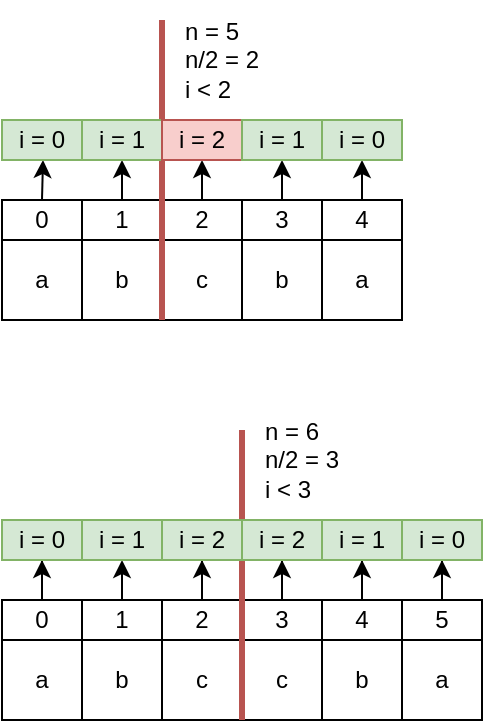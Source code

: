 <mxfile version="21.7.5" type="github">
  <diagram name="第 1 页" id="dkUAmcEz4Ft4TNXjTfV3">
    <mxGraphModel dx="809" dy="509" grid="1" gridSize="10" guides="1" tooltips="1" connect="1" arrows="1" fold="1" page="1" pageScale="1" pageWidth="827" pageHeight="1169" math="0" shadow="0">
      <root>
        <mxCell id="0" />
        <mxCell id="1" parent="0" />
        <mxCell id="A5HtiUHyVA4H0x5wCQ9Z-1" value="a" style="rounded=0;whiteSpace=wrap;html=1;" vertex="1" parent="1">
          <mxGeometry x="200" y="440" width="40" height="40" as="geometry" />
        </mxCell>
        <mxCell id="A5HtiUHyVA4H0x5wCQ9Z-2" value="b" style="rounded=0;whiteSpace=wrap;html=1;" vertex="1" parent="1">
          <mxGeometry x="240" y="440" width="40" height="40" as="geometry" />
        </mxCell>
        <mxCell id="A5HtiUHyVA4H0x5wCQ9Z-3" value="c" style="rounded=0;whiteSpace=wrap;html=1;" vertex="1" parent="1">
          <mxGeometry x="280" y="440" width="40" height="40" as="geometry" />
        </mxCell>
        <mxCell id="A5HtiUHyVA4H0x5wCQ9Z-4" value="c" style="rounded=0;whiteSpace=wrap;html=1;" vertex="1" parent="1">
          <mxGeometry x="320" y="440" width="40" height="40" as="geometry" />
        </mxCell>
        <mxCell id="A5HtiUHyVA4H0x5wCQ9Z-5" value="b" style="rounded=0;whiteSpace=wrap;html=1;" vertex="1" parent="1">
          <mxGeometry x="360" y="440" width="40" height="40" as="geometry" />
        </mxCell>
        <mxCell id="A5HtiUHyVA4H0x5wCQ9Z-6" value="a" style="rounded=0;whiteSpace=wrap;html=1;" vertex="1" parent="1">
          <mxGeometry x="400" y="440" width="40" height="40" as="geometry" />
        </mxCell>
        <mxCell id="A5HtiUHyVA4H0x5wCQ9Z-35" value="" style="edgeStyle=orthogonalEdgeStyle;rounded=0;orthogonalLoop=1;jettySize=auto;html=1;" edge="1" parent="1" source="A5HtiUHyVA4H0x5wCQ9Z-7" target="A5HtiUHyVA4H0x5wCQ9Z-34">
          <mxGeometry relative="1" as="geometry" />
        </mxCell>
        <mxCell id="A5HtiUHyVA4H0x5wCQ9Z-7" value="0" style="rounded=0;whiteSpace=wrap;html=1;" vertex="1" parent="1">
          <mxGeometry x="200" y="420" width="40" height="20" as="geometry" />
        </mxCell>
        <mxCell id="A5HtiUHyVA4H0x5wCQ9Z-38" style="edgeStyle=orthogonalEdgeStyle;rounded=0;orthogonalLoop=1;jettySize=auto;html=1;exitX=0.5;exitY=0;exitDx=0;exitDy=0;entryX=0.5;entryY=1;entryDx=0;entryDy=0;" edge="1" parent="1" source="A5HtiUHyVA4H0x5wCQ9Z-8" target="A5HtiUHyVA4H0x5wCQ9Z-36">
          <mxGeometry relative="1" as="geometry" />
        </mxCell>
        <mxCell id="A5HtiUHyVA4H0x5wCQ9Z-8" value="1" style="rounded=0;whiteSpace=wrap;html=1;" vertex="1" parent="1">
          <mxGeometry x="240" y="420" width="40" height="20" as="geometry" />
        </mxCell>
        <mxCell id="A5HtiUHyVA4H0x5wCQ9Z-40" style="edgeStyle=orthogonalEdgeStyle;rounded=0;orthogonalLoop=1;jettySize=auto;html=1;entryX=0.5;entryY=1;entryDx=0;entryDy=0;" edge="1" parent="1" source="A5HtiUHyVA4H0x5wCQ9Z-9" target="A5HtiUHyVA4H0x5wCQ9Z-37">
          <mxGeometry relative="1" as="geometry" />
        </mxCell>
        <mxCell id="A5HtiUHyVA4H0x5wCQ9Z-9" value="2" style="rounded=0;whiteSpace=wrap;html=1;" vertex="1" parent="1">
          <mxGeometry x="280" y="420" width="40" height="20" as="geometry" />
        </mxCell>
        <mxCell id="A5HtiUHyVA4H0x5wCQ9Z-46" style="edgeStyle=orthogonalEdgeStyle;rounded=0;orthogonalLoop=1;jettySize=auto;html=1;entryX=0.5;entryY=1;entryDx=0;entryDy=0;" edge="1" parent="1" source="A5HtiUHyVA4H0x5wCQ9Z-10" target="A5HtiUHyVA4H0x5wCQ9Z-41">
          <mxGeometry relative="1" as="geometry" />
        </mxCell>
        <mxCell id="A5HtiUHyVA4H0x5wCQ9Z-10" value="3" style="rounded=0;whiteSpace=wrap;html=1;" vertex="1" parent="1">
          <mxGeometry x="320" y="420" width="40" height="20" as="geometry" />
        </mxCell>
        <mxCell id="A5HtiUHyVA4H0x5wCQ9Z-47" style="edgeStyle=orthogonalEdgeStyle;rounded=0;orthogonalLoop=1;jettySize=auto;html=1;entryX=0.5;entryY=1;entryDx=0;entryDy=0;" edge="1" parent="1" source="A5HtiUHyVA4H0x5wCQ9Z-11" target="A5HtiUHyVA4H0x5wCQ9Z-42">
          <mxGeometry relative="1" as="geometry" />
        </mxCell>
        <mxCell id="A5HtiUHyVA4H0x5wCQ9Z-11" value="4" style="rounded=0;whiteSpace=wrap;html=1;" vertex="1" parent="1">
          <mxGeometry x="360" y="420" width="40" height="20" as="geometry" />
        </mxCell>
        <mxCell id="A5HtiUHyVA4H0x5wCQ9Z-48" style="edgeStyle=orthogonalEdgeStyle;rounded=0;orthogonalLoop=1;jettySize=auto;html=1;entryX=0.5;entryY=1;entryDx=0;entryDy=0;" edge="1" parent="1" source="A5HtiUHyVA4H0x5wCQ9Z-12" target="A5HtiUHyVA4H0x5wCQ9Z-43">
          <mxGeometry relative="1" as="geometry" />
        </mxCell>
        <mxCell id="A5HtiUHyVA4H0x5wCQ9Z-12" value="5" style="rounded=0;whiteSpace=wrap;html=1;" vertex="1" parent="1">
          <mxGeometry x="400" y="420" width="40" height="20" as="geometry" />
        </mxCell>
        <mxCell id="A5HtiUHyVA4H0x5wCQ9Z-13" value="a" style="rounded=0;whiteSpace=wrap;html=1;" vertex="1" parent="1">
          <mxGeometry x="200" y="240" width="40" height="40" as="geometry" />
        </mxCell>
        <mxCell id="A5HtiUHyVA4H0x5wCQ9Z-14" value="b" style="rounded=0;whiteSpace=wrap;html=1;" vertex="1" parent="1">
          <mxGeometry x="240" y="240" width="40" height="40" as="geometry" />
        </mxCell>
        <mxCell id="A5HtiUHyVA4H0x5wCQ9Z-15" value="c" style="rounded=0;whiteSpace=wrap;html=1;" vertex="1" parent="1">
          <mxGeometry x="280" y="240" width="40" height="40" as="geometry" />
        </mxCell>
        <mxCell id="A5HtiUHyVA4H0x5wCQ9Z-16" value="b" style="rounded=0;whiteSpace=wrap;html=1;" vertex="1" parent="1">
          <mxGeometry x="320" y="240" width="40" height="40" as="geometry" />
        </mxCell>
        <mxCell id="A5HtiUHyVA4H0x5wCQ9Z-17" value="a" style="rounded=0;whiteSpace=wrap;html=1;" vertex="1" parent="1">
          <mxGeometry x="360" y="240" width="40" height="40" as="geometry" />
        </mxCell>
        <mxCell id="A5HtiUHyVA4H0x5wCQ9Z-19" value="0" style="rounded=0;whiteSpace=wrap;html=1;" vertex="1" parent="1">
          <mxGeometry x="200" y="220" width="40" height="20" as="geometry" />
        </mxCell>
        <mxCell id="A5HtiUHyVA4H0x5wCQ9Z-20" value="1" style="rounded=0;whiteSpace=wrap;html=1;" vertex="1" parent="1">
          <mxGeometry x="240" y="220" width="40" height="20" as="geometry" />
        </mxCell>
        <mxCell id="A5HtiUHyVA4H0x5wCQ9Z-21" value="2" style="rounded=0;whiteSpace=wrap;html=1;" vertex="1" parent="1">
          <mxGeometry x="280" y="220" width="40" height="20" as="geometry" />
        </mxCell>
        <mxCell id="A5HtiUHyVA4H0x5wCQ9Z-22" value="3" style="rounded=0;whiteSpace=wrap;html=1;" vertex="1" parent="1">
          <mxGeometry x="320" y="220" width="40" height="20" as="geometry" />
        </mxCell>
        <mxCell id="A5HtiUHyVA4H0x5wCQ9Z-23" value="4" style="rounded=0;whiteSpace=wrap;html=1;" vertex="1" parent="1">
          <mxGeometry x="360" y="220" width="40" height="20" as="geometry" />
        </mxCell>
        <mxCell id="A5HtiUHyVA4H0x5wCQ9Z-25" value="&lt;div style=&quot;text-align: left;&quot;&gt;&lt;span style=&quot;background-color: initial;&quot;&gt;n = 5&lt;/span&gt;&lt;/div&gt;&lt;div style=&quot;text-align: left;&quot;&gt;&lt;span style=&quot;background-color: initial;&quot;&gt;n/2 = 2&lt;/span&gt;&lt;/div&gt;&lt;div style=&quot;text-align: left;&quot;&gt;&lt;span style=&quot;background-color: initial;&quot;&gt;i &amp;lt; 2&lt;/span&gt;&lt;/div&gt;" style="text;html=1;strokeColor=none;fillColor=none;align=center;verticalAlign=middle;whiteSpace=wrap;rounded=0;" vertex="1" parent="1">
          <mxGeometry x="280" y="120" width="60" height="60" as="geometry" />
        </mxCell>
        <mxCell id="A5HtiUHyVA4H0x5wCQ9Z-26" value="" style="endArrow=none;html=1;rounded=0;strokeWidth=3;fillColor=#f8cecc;strokeColor=#b85450;entryX=0;entryY=1;entryDx=0;entryDy=0;exitX=0;exitY=0.167;exitDx=0;exitDy=0;exitPerimeter=0;" edge="1" parent="1" source="A5HtiUHyVA4H0x5wCQ9Z-25" target="A5HtiUHyVA4H0x5wCQ9Z-15">
          <mxGeometry width="50" height="50" relative="1" as="geometry">
            <mxPoint x="280" y="125" as="sourcePoint" />
            <mxPoint x="280" y="270" as="targetPoint" />
          </mxGeometry>
        </mxCell>
        <mxCell id="A5HtiUHyVA4H0x5wCQ9Z-28" value="&lt;div style=&quot;text-align: left;&quot;&gt;&lt;span style=&quot;background-color: initial;&quot;&gt;n = 6&lt;/span&gt;&lt;/div&gt;&lt;div style=&quot;text-align: left;&quot;&gt;&lt;span style=&quot;background-color: initial;&quot;&gt;n/2 = 3&lt;/span&gt;&lt;/div&gt;&lt;div style=&quot;text-align: left;&quot;&gt;&lt;span style=&quot;background-color: initial;&quot;&gt;i &amp;lt; 3&lt;/span&gt;&lt;/div&gt;" style="text;html=1;strokeColor=none;fillColor=none;align=center;verticalAlign=middle;whiteSpace=wrap;rounded=0;" vertex="1" parent="1">
          <mxGeometry x="320" y="320" width="60" height="60" as="geometry" />
        </mxCell>
        <mxCell id="A5HtiUHyVA4H0x5wCQ9Z-29" value="" style="endArrow=none;html=1;rounded=0;entryX=0;entryY=0;entryDx=0;entryDy=0;exitX=0;exitY=0.25;exitDx=0;exitDy=0;fillColor=#f8cecc;strokeColor=#b85450;strokeWidth=3;" edge="1" parent="1" source="A5HtiUHyVA4H0x5wCQ9Z-28" target="A5HtiUHyVA4H0x5wCQ9Z-10">
          <mxGeometry width="50" height="50" relative="1" as="geometry">
            <mxPoint x="319.43" y="365" as="sourcePoint" />
            <mxPoint x="319.43" y="410" as="targetPoint" />
            <Array as="points">
              <mxPoint x="320" y="420" />
              <mxPoint x="320" y="480" />
            </Array>
          </mxGeometry>
        </mxCell>
        <mxCell id="A5HtiUHyVA4H0x5wCQ9Z-34" value="i = 0" style="whiteSpace=wrap;html=1;rounded=0;fillColor=#d5e8d4;strokeColor=#82b366;" vertex="1" parent="1">
          <mxGeometry x="200" y="380" width="40" height="20" as="geometry" />
        </mxCell>
        <mxCell id="A5HtiUHyVA4H0x5wCQ9Z-36" value="i = 1" style="whiteSpace=wrap;html=1;rounded=0;fillColor=#d5e8d4;strokeColor=#82b366;" vertex="1" parent="1">
          <mxGeometry x="240" y="380" width="40" height="20" as="geometry" />
        </mxCell>
        <mxCell id="A5HtiUHyVA4H0x5wCQ9Z-37" value="i = 2" style="whiteSpace=wrap;html=1;rounded=0;fillColor=#d5e8d4;strokeColor=#82b366;" vertex="1" parent="1">
          <mxGeometry x="280" y="380" width="40" height="20" as="geometry" />
        </mxCell>
        <mxCell id="A5HtiUHyVA4H0x5wCQ9Z-41" value="i = 2" style="whiteSpace=wrap;html=1;rounded=0;fillColor=#d5e8d4;strokeColor=#82b366;" vertex="1" parent="1">
          <mxGeometry x="320" y="380" width="40" height="20" as="geometry" />
        </mxCell>
        <mxCell id="A5HtiUHyVA4H0x5wCQ9Z-42" value="i = 1" style="whiteSpace=wrap;html=1;rounded=0;fillColor=#d5e8d4;strokeColor=#82b366;" vertex="1" parent="1">
          <mxGeometry x="360" y="380" width="40" height="20" as="geometry" />
        </mxCell>
        <mxCell id="A5HtiUHyVA4H0x5wCQ9Z-43" value="i = 0" style="whiteSpace=wrap;html=1;rounded=0;fillColor=#d5e8d4;strokeColor=#82b366;" vertex="1" parent="1">
          <mxGeometry x="400" y="380" width="40" height="20" as="geometry" />
        </mxCell>
        <mxCell id="A5HtiUHyVA4H0x5wCQ9Z-49" value="" style="edgeStyle=orthogonalEdgeStyle;rounded=0;orthogonalLoop=1;jettySize=auto;html=1;" edge="1" parent="1" target="A5HtiUHyVA4H0x5wCQ9Z-55">
          <mxGeometry relative="1" as="geometry">
            <mxPoint x="220" y="220" as="sourcePoint" />
          </mxGeometry>
        </mxCell>
        <mxCell id="A5HtiUHyVA4H0x5wCQ9Z-50" style="edgeStyle=orthogonalEdgeStyle;rounded=0;orthogonalLoop=1;jettySize=auto;html=1;exitX=0.5;exitY=0;exitDx=0;exitDy=0;entryX=0.5;entryY=1;entryDx=0;entryDy=0;" edge="1" parent="1" target="A5HtiUHyVA4H0x5wCQ9Z-56">
          <mxGeometry relative="1" as="geometry">
            <mxPoint x="260" y="220" as="sourcePoint" />
          </mxGeometry>
        </mxCell>
        <mxCell id="A5HtiUHyVA4H0x5wCQ9Z-51" style="edgeStyle=orthogonalEdgeStyle;rounded=0;orthogonalLoop=1;jettySize=auto;html=1;entryX=0.5;entryY=1;entryDx=0;entryDy=0;" edge="1" parent="1" target="A5HtiUHyVA4H0x5wCQ9Z-57">
          <mxGeometry relative="1" as="geometry">
            <mxPoint x="300" y="220" as="sourcePoint" />
          </mxGeometry>
        </mxCell>
        <mxCell id="A5HtiUHyVA4H0x5wCQ9Z-52" style="edgeStyle=orthogonalEdgeStyle;rounded=0;orthogonalLoop=1;jettySize=auto;html=1;entryX=0.5;entryY=1;entryDx=0;entryDy=0;" edge="1" parent="1" target="A5HtiUHyVA4H0x5wCQ9Z-58">
          <mxGeometry relative="1" as="geometry">
            <mxPoint x="340" y="220" as="sourcePoint" />
          </mxGeometry>
        </mxCell>
        <mxCell id="A5HtiUHyVA4H0x5wCQ9Z-53" style="edgeStyle=orthogonalEdgeStyle;rounded=0;orthogonalLoop=1;jettySize=auto;html=1;entryX=0.5;entryY=1;entryDx=0;entryDy=0;" edge="1" parent="1" target="A5HtiUHyVA4H0x5wCQ9Z-59">
          <mxGeometry relative="1" as="geometry">
            <mxPoint x="380" y="220" as="sourcePoint" />
          </mxGeometry>
        </mxCell>
        <mxCell id="A5HtiUHyVA4H0x5wCQ9Z-55" value="i = 0" style="whiteSpace=wrap;html=1;rounded=0;fillColor=#d5e8d4;strokeColor=#82b366;" vertex="1" parent="1">
          <mxGeometry x="200" y="180" width="40" height="20" as="geometry" />
        </mxCell>
        <mxCell id="A5HtiUHyVA4H0x5wCQ9Z-56" value="i = 1" style="whiteSpace=wrap;html=1;rounded=0;fillColor=#d5e8d4;strokeColor=#82b366;" vertex="1" parent="1">
          <mxGeometry x="240" y="180" width="40" height="20" as="geometry" />
        </mxCell>
        <mxCell id="A5HtiUHyVA4H0x5wCQ9Z-57" value="i = 2" style="whiteSpace=wrap;html=1;rounded=0;fillColor=#f8cecc;strokeColor=#b85450;" vertex="1" parent="1">
          <mxGeometry x="280" y="180" width="40" height="20" as="geometry" />
        </mxCell>
        <mxCell id="A5HtiUHyVA4H0x5wCQ9Z-58" value="i = 1" style="whiteSpace=wrap;html=1;rounded=0;fillColor=#d5e8d4;strokeColor=#82b366;" vertex="1" parent="1">
          <mxGeometry x="320" y="180" width="40" height="20" as="geometry" />
        </mxCell>
        <mxCell id="A5HtiUHyVA4H0x5wCQ9Z-59" value="i = 0" style="whiteSpace=wrap;html=1;rounded=0;fillColor=#d5e8d4;strokeColor=#82b366;" vertex="1" parent="1">
          <mxGeometry x="360" y="180" width="40" height="20" as="geometry" />
        </mxCell>
      </root>
    </mxGraphModel>
  </diagram>
</mxfile>
